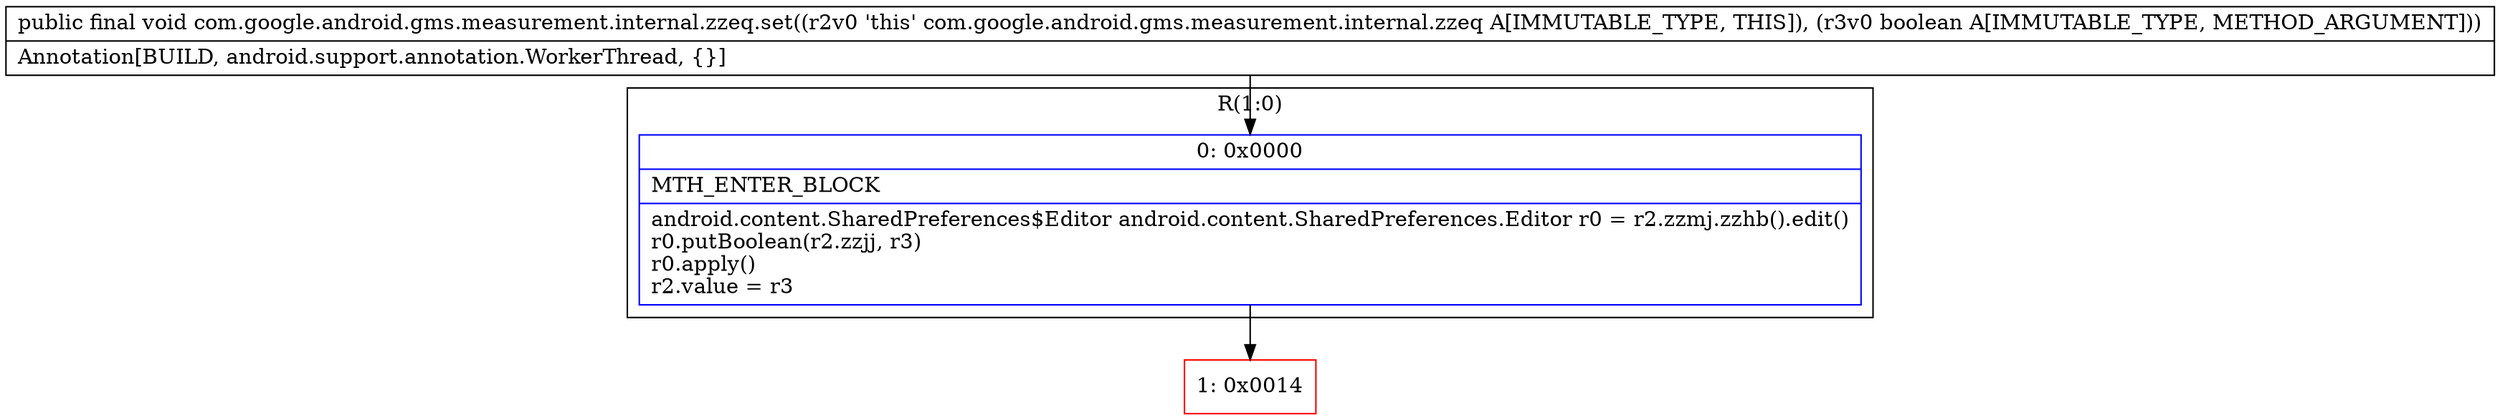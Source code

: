digraph "CFG forcom.google.android.gms.measurement.internal.zzeq.set(Z)V" {
subgraph cluster_Region_381808845 {
label = "R(1:0)";
node [shape=record,color=blue];
Node_0 [shape=record,label="{0\:\ 0x0000|MTH_ENTER_BLOCK\l|android.content.SharedPreferences$Editor android.content.SharedPreferences.Editor r0 = r2.zzmj.zzhb().edit()\lr0.putBoolean(r2.zzjj, r3)\lr0.apply()\lr2.value = r3\l}"];
}
Node_1 [shape=record,color=red,label="{1\:\ 0x0014}"];
MethodNode[shape=record,label="{public final void com.google.android.gms.measurement.internal.zzeq.set((r2v0 'this' com.google.android.gms.measurement.internal.zzeq A[IMMUTABLE_TYPE, THIS]), (r3v0 boolean A[IMMUTABLE_TYPE, METHOD_ARGUMENT]))  | Annotation[BUILD, android.support.annotation.WorkerThread, \{\}]\l}"];
MethodNode -> Node_0;
Node_0 -> Node_1;
}

